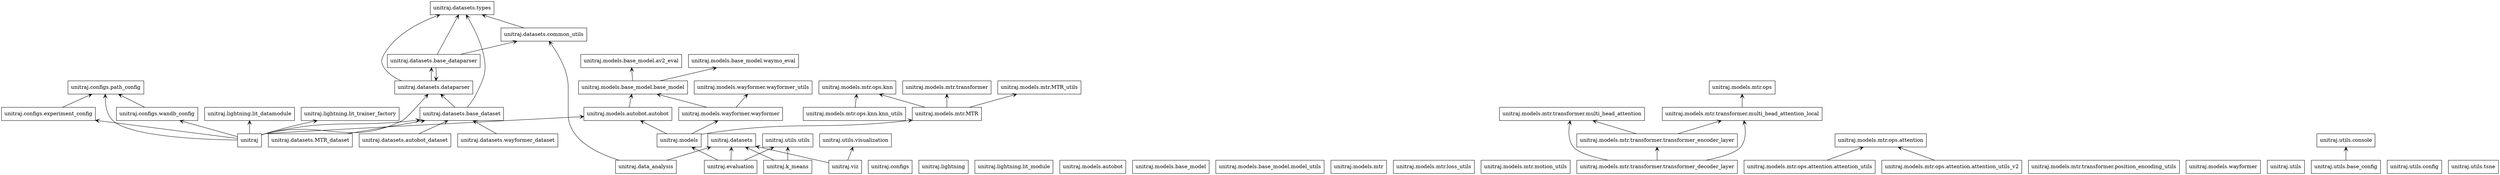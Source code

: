 digraph "packages_CustomUnitaj" {
rankdir=BT
charset="utf-8"
"unitraj" [color="black", label="unitraj", shape="box", style="solid"];
"unitraj.configs" [color="black", label="unitraj.configs", shape="box", style="solid"];
"unitraj.configs.experiment_config" [color="black", label="unitraj.configs.experiment_config", shape="box", style="solid"];
"unitraj.configs.path_config" [color="black", label="unitraj.configs.path_config", shape="box", style="solid"];
"unitraj.configs.wandb_config" [color="black", label="unitraj.configs.wandb_config", shape="box", style="solid"];
"unitraj.data_analysis" [color="black", label="unitraj.data_analysis", shape="box", style="solid"];
"unitraj.datasets" [color="black", label="unitraj.datasets", shape="box", style="solid"];
"unitraj.datasets.MTR_dataset" [color="black", label="unitraj.datasets.MTR_dataset", shape="box", style="solid"];
"unitraj.datasets.autobot_dataset" [color="black", label="unitraj.datasets.autobot_dataset", shape="box", style="solid"];
"unitraj.datasets.base_dataparser" [color="black", label="unitraj.datasets.base_dataparser", shape="box", style="solid"];
"unitraj.datasets.base_dataset" [color="black", label="unitraj.datasets.base_dataset", shape="box", style="solid"];
"unitraj.datasets.common_utils" [color="black", label="unitraj.datasets.common_utils", shape="box", style="solid"];
"unitraj.datasets.dataparser" [color="black", label="unitraj.datasets.dataparser", shape="box", style="solid"];
"unitraj.datasets.types" [color="black", label="unitraj.datasets.types", shape="box", style="solid"];
"unitraj.datasets.wayformer_dataset" [color="black", label="unitraj.datasets.wayformer_dataset", shape="box", style="solid"];
"unitraj.evaluation" [color="black", label="unitraj.evaluation", shape="box", style="solid"];
"unitraj.k_means" [color="black", label="unitraj.k_means", shape="box", style="solid"];
"unitraj.lightning" [color="black", label="unitraj.lightning", shape="box", style="solid"];
"unitraj.lightning.lit_datamodule" [color="black", label="unitraj.lightning.lit_datamodule", shape="box", style="solid"];
"unitraj.lightning.lit_module" [color="black", label="unitraj.lightning.lit_module", shape="box", style="solid"];
"unitraj.lightning.lit_trainer_factory" [color="black", label="unitraj.lightning.lit_trainer_factory", shape="box", style="solid"];
"unitraj.models" [color="black", label="unitraj.models", shape="box", style="solid"];
"unitraj.models.autobot" [color="black", label="unitraj.models.autobot", shape="box", style="solid"];
"unitraj.models.autobot.autobot" [color="black", label="unitraj.models.autobot.autobot", shape="box", style="solid"];
"unitraj.models.base_model" [color="black", label="unitraj.models.base_model", shape="box", style="solid"];
"unitraj.models.base_model.av2_eval" [color="black", label="unitraj.models.base_model.av2_eval", shape="box", style="solid"];
"unitraj.models.base_model.base_model" [color="black", label="unitraj.models.base_model.base_model", shape="box", style="solid"];
"unitraj.models.base_model.model_utils" [color="black", label="unitraj.models.base_model.model_utils", shape="box", style="solid"];
"unitraj.models.base_model.waymo_eval" [color="black", label="unitraj.models.base_model.waymo_eval", shape="box", style="solid"];
"unitraj.models.mtr" [color="black", label="unitraj.models.mtr", shape="box", style="solid"];
"unitraj.models.mtr.MTR" [color="black", label="unitraj.models.mtr.MTR", shape="box", style="solid"];
"unitraj.models.mtr.MTR_utils" [color="black", label="unitraj.models.mtr.MTR_utils", shape="box", style="solid"];
"unitraj.models.mtr.loss_utils" [color="black", label="unitraj.models.mtr.loss_utils", shape="box", style="solid"];
"unitraj.models.mtr.motion_utils" [color="black", label="unitraj.models.mtr.motion_utils", shape="box", style="solid"];
"unitraj.models.mtr.ops" [color="black", label="unitraj.models.mtr.ops", shape="box", style="solid"];
"unitraj.models.mtr.ops.attention" [color="black", label="unitraj.models.mtr.ops.attention", shape="box", style="solid"];
"unitraj.models.mtr.ops.attention.attention_utils" [color="black", label="unitraj.models.mtr.ops.attention.attention_utils", shape="box", style="solid"];
"unitraj.models.mtr.ops.attention.attention_utils_v2" [color="black", label="unitraj.models.mtr.ops.attention.attention_utils_v2", shape="box", style="solid"];
"unitraj.models.mtr.ops.knn" [color="black", label="unitraj.models.mtr.ops.knn", shape="box", style="solid"];
"unitraj.models.mtr.ops.knn.knn_utils" [color="black", label="unitraj.models.mtr.ops.knn.knn_utils", shape="box", style="solid"];
"unitraj.models.mtr.transformer" [color="black", label="unitraj.models.mtr.transformer", shape="box", style="solid"];
"unitraj.models.mtr.transformer.multi_head_attention" [color="black", label="unitraj.models.mtr.transformer.multi_head_attention", shape="box", style="solid"];
"unitraj.models.mtr.transformer.multi_head_attention_local" [color="black", label="unitraj.models.mtr.transformer.multi_head_attention_local", shape="box", style="solid"];
"unitraj.models.mtr.transformer.position_encoding_utils" [color="black", label="unitraj.models.mtr.transformer.position_encoding_utils", shape="box", style="solid"];
"unitraj.models.mtr.transformer.transformer_decoder_layer" [color="black", label="unitraj.models.mtr.transformer.transformer_decoder_layer", shape="box", style="solid"];
"unitraj.models.mtr.transformer.transformer_encoder_layer" [color="black", label="unitraj.models.mtr.transformer.transformer_encoder_layer", shape="box", style="solid"];
"unitraj.models.wayformer" [color="black", label="unitraj.models.wayformer", shape="box", style="solid"];
"unitraj.models.wayformer.wayformer" [color="black", label="unitraj.models.wayformer.wayformer", shape="box", style="solid"];
"unitraj.models.wayformer.wayformer_utils" [color="black", label="unitraj.models.wayformer.wayformer_utils", shape="box", style="solid"];
"unitraj.utils" [color="black", label="unitraj.utils", shape="box", style="solid"];
"unitraj.utils.base_config" [color="black", label="unitraj.utils.base_config", shape="box", style="solid"];
"unitraj.utils.config" [color="black", label="unitraj.utils.config", shape="box", style="solid"];
"unitraj.utils.console" [color="black", label="unitraj.utils.console", shape="box", style="solid"];
"unitraj.utils.tsne" [color="black", label="unitraj.utils.tsne", shape="box", style="solid"];
"unitraj.utils.utils" [color="black", label="unitraj.utils.utils", shape="box", style="solid"];
"unitraj.utils.visualization" [color="black", label="unitraj.utils.visualization", shape="box", style="solid"];
"unitraj.viz" [color="black", label="unitraj.viz", shape="box", style="solid"];
"unitraj" -> "unitraj.configs.experiment_config" [arrowhead="open", arrowtail="none"];
"unitraj" -> "unitraj.configs.path_config" [arrowhead="open", arrowtail="none"];
"unitraj" -> "unitraj.configs.wandb_config" [arrowhead="open", arrowtail="none"];
"unitraj" -> "unitraj.datasets.base_dataset" [arrowhead="open", arrowtail="none"];
"unitraj" -> "unitraj.datasets.dataparser" [arrowhead="open", arrowtail="none"];
"unitraj" -> "unitraj.lightning.lit_datamodule" [arrowhead="open", arrowtail="none"];
"unitraj" -> "unitraj.lightning.lit_trainer_factory" [arrowhead="open", arrowtail="none"];
"unitraj" -> "unitraj.models.autobot.autobot" [arrowhead="open", arrowtail="none"];
"unitraj.configs.experiment_config" -> "unitraj.configs.path_config" [arrowhead="open", arrowtail="none"];
"unitraj.configs.wandb_config" -> "unitraj.configs.path_config" [arrowhead="open", arrowtail="none"];
"unitraj.data_analysis" -> "unitraj.datasets" [arrowhead="open", arrowtail="none"];
"unitraj.data_analysis" -> "unitraj.datasets.common_utils" [arrowhead="open", arrowtail="none"];
"unitraj.datasets.MTR_dataset" -> "unitraj.datasets.base_dataset" [arrowhead="open", arrowtail="none"];
"unitraj.datasets.autobot_dataset" -> "unitraj.datasets.base_dataset" [arrowhead="open", arrowtail="none"];
"unitraj.datasets.base_dataparser" -> "unitraj.datasets.common_utils" [arrowhead="open", arrowtail="none"];
"unitraj.datasets.base_dataparser" -> "unitraj.datasets.dataparser" [arrowhead="open", arrowtail="none"];
"unitraj.datasets.base_dataparser" -> "unitraj.datasets.types" [arrowhead="open", arrowtail="none"];
"unitraj.datasets.base_dataset" -> "unitraj.datasets.dataparser" [arrowhead="open", arrowtail="none"];
"unitraj.datasets.base_dataset" -> "unitraj.datasets.types" [arrowhead="open", arrowtail="none"];
"unitraj.datasets.common_utils" -> "unitraj.datasets.types" [arrowhead="open", arrowtail="none"];
"unitraj.datasets.dataparser" -> "unitraj.datasets.base_dataparser" [arrowhead="open", arrowtail="none"];
"unitraj.datasets.dataparser" -> "unitraj.datasets.types" [arrowhead="open", arrowtail="none"];
"unitraj.datasets.wayformer_dataset" -> "unitraj.datasets.base_dataset" [arrowhead="open", arrowtail="none"];
"unitraj.evaluation" -> "unitraj.datasets" [arrowhead="open", arrowtail="none"];
"unitraj.evaluation" -> "unitraj.models" [arrowhead="open", arrowtail="none"];
"unitraj.evaluation" -> "unitraj.utils.utils" [arrowhead="open", arrowtail="none"];
"unitraj.k_means" -> "unitraj.datasets" [arrowhead="open", arrowtail="none"];
"unitraj.k_means" -> "unitraj.utils.utils" [arrowhead="open", arrowtail="none"];
"unitraj.models" -> "unitraj.models.autobot.autobot" [arrowhead="open", arrowtail="none"];
"unitraj.models" -> "unitraj.models.mtr.MTR" [arrowhead="open", arrowtail="none"];
"unitraj.models" -> "unitraj.models.wayformer.wayformer" [arrowhead="open", arrowtail="none"];
"unitraj.models.autobot.autobot" -> "unitraj.models.base_model.base_model" [arrowhead="open", arrowtail="none"];
"unitraj.models.base_model.base_model" -> "unitraj.models.base_model.av2_eval" [arrowhead="open", arrowtail="none"];
"unitraj.models.base_model.base_model" -> "unitraj.models.base_model.waymo_eval" [arrowhead="open", arrowtail="none"];
"unitraj.models.mtr.MTR" -> "unitraj.models.mtr.MTR_utils" [arrowhead="open", arrowtail="none"];
"unitraj.models.mtr.MTR" -> "unitraj.models.mtr.ops.knn" [arrowhead="open", arrowtail="none"];
"unitraj.models.mtr.MTR" -> "unitraj.models.mtr.transformer" [arrowhead="open", arrowtail="none"];
"unitraj.models.mtr.ops.attention.attention_utils" -> "unitraj.models.mtr.ops.attention" [arrowhead="open", arrowtail="none"];
"unitraj.models.mtr.ops.attention.attention_utils_v2" -> "unitraj.models.mtr.ops.attention" [arrowhead="open", arrowtail="none"];
"unitraj.models.mtr.ops.knn.knn_utils" -> "unitraj.models.mtr.ops.knn" [arrowhead="open", arrowtail="none"];
"unitraj.models.mtr.transformer.multi_head_attention_local" -> "unitraj.models.mtr.ops" [arrowhead="open", arrowtail="none"];
"unitraj.models.mtr.transformer.transformer_decoder_layer" -> "unitraj.models.mtr.transformer.multi_head_attention" [arrowhead="open", arrowtail="none"];
"unitraj.models.mtr.transformer.transformer_decoder_layer" -> "unitraj.models.mtr.transformer.multi_head_attention_local" [arrowhead="open", arrowtail="none"];
"unitraj.models.mtr.transformer.transformer_decoder_layer" -> "unitraj.models.mtr.transformer.transformer_encoder_layer" [arrowhead="open", arrowtail="none"];
"unitraj.models.mtr.transformer.transformer_encoder_layer" -> "unitraj.models.mtr.transformer.multi_head_attention" [arrowhead="open", arrowtail="none"];
"unitraj.models.mtr.transformer.transformer_encoder_layer" -> "unitraj.models.mtr.transformer.multi_head_attention_local" [arrowhead="open", arrowtail="none"];
"unitraj.models.wayformer.wayformer" -> "unitraj.models.base_model.base_model" [arrowhead="open", arrowtail="none"];
"unitraj.models.wayformer.wayformer" -> "unitraj.models.wayformer.wayformer_utils" [arrowhead="open", arrowtail="none"];
"unitraj.utils.base_config" -> "unitraj.utils.console" [arrowhead="open", arrowtail="none"];
"unitraj.viz" -> "unitraj.datasets" [arrowhead="open", arrowtail="none"];
"unitraj.viz" -> "unitraj.utils.visualization" [arrowhead="open", arrowtail="none"];
}
